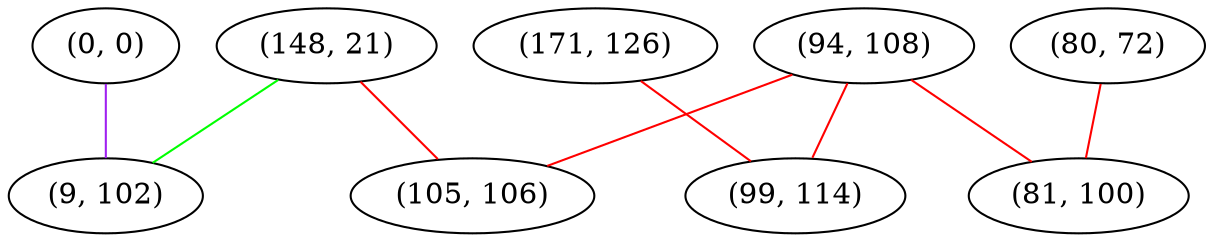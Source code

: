 graph "" {
"(94, 108)";
"(0, 0)";
"(171, 126)";
"(148, 21)";
"(80, 72)";
"(105, 106)";
"(99, 114)";
"(9, 102)";
"(81, 100)";
"(94, 108)" -- "(105, 106)"  [color=red, key=0, weight=1];
"(94, 108)" -- "(99, 114)"  [color=red, key=0, weight=1];
"(94, 108)" -- "(81, 100)"  [color=red, key=0, weight=1];
"(0, 0)" -- "(9, 102)"  [color=purple, key=0, weight=4];
"(171, 126)" -- "(99, 114)"  [color=red, key=0, weight=1];
"(148, 21)" -- "(105, 106)"  [color=red, key=0, weight=1];
"(148, 21)" -- "(9, 102)"  [color=green, key=0, weight=2];
"(80, 72)" -- "(81, 100)"  [color=red, key=0, weight=1];
}
